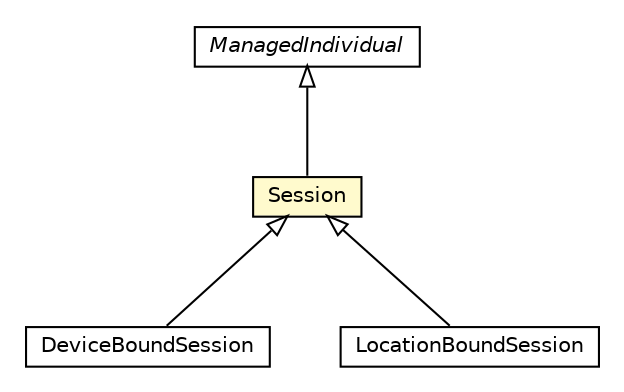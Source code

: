 #!/usr/local/bin/dot
#
# Class diagram 
# Generated by UMLGraph version R5_6-24-gf6e263 (http://www.umlgraph.org/)
#

digraph G {
	edge [fontname="Helvetica",fontsize=10,labelfontname="Helvetica",labelfontsize=10];
	node [fontname="Helvetica",fontsize=10,shape=plaintext];
	nodesep=0.25;
	ranksep=0.5;
	// org.universAAL.middleware.owl.ManagedIndividual
	c7671881 [label=<<table title="org.universAAL.middleware.owl.ManagedIndividual" border="0" cellborder="1" cellspacing="0" cellpadding="2" port="p" href="../../middleware/owl/ManagedIndividual.html">
		<tr><td><table border="0" cellspacing="0" cellpadding="1">
<tr><td align="center" balign="center"><font face="Helvetica-Oblique"> ManagedIndividual </font></td></tr>
		</table></td></tr>
		</table>>, URL="../../middleware/owl/ManagedIndividual.html", fontname="Helvetica", fontcolor="black", fontsize=10.0];
	// org.universAAL.ontology.security.DeviceBoundSession
	c7672937 [label=<<table title="org.universAAL.ontology.security.DeviceBoundSession" border="0" cellborder="1" cellspacing="0" cellpadding="2" port="p" href="./DeviceBoundSession.html">
		<tr><td><table border="0" cellspacing="0" cellpadding="1">
<tr><td align="center" balign="center"> DeviceBoundSession </td></tr>
		</table></td></tr>
		</table>>, URL="./DeviceBoundSession.html", fontname="Helvetica", fontcolor="black", fontsize=10.0];
	// org.universAAL.ontology.security.Session
	c7672939 [label=<<table title="org.universAAL.ontology.security.Session" border="0" cellborder="1" cellspacing="0" cellpadding="2" port="p" bgcolor="lemonChiffon" href="./Session.html">
		<tr><td><table border="0" cellspacing="0" cellpadding="1">
<tr><td align="center" balign="center"> Session </td></tr>
		</table></td></tr>
		</table>>, URL="./Session.html", fontname="Helvetica", fontcolor="black", fontsize=10.0];
	// org.universAAL.ontology.security.LocationBoundSession
	c7672944 [label=<<table title="org.universAAL.ontology.security.LocationBoundSession" border="0" cellborder="1" cellspacing="0" cellpadding="2" port="p" href="./LocationBoundSession.html">
		<tr><td><table border="0" cellspacing="0" cellpadding="1">
<tr><td align="center" balign="center"> LocationBoundSession </td></tr>
		</table></td></tr>
		</table>>, URL="./LocationBoundSession.html", fontname="Helvetica", fontcolor="black", fontsize=10.0];
	//org.universAAL.ontology.security.DeviceBoundSession extends org.universAAL.ontology.security.Session
	c7672939:p -> c7672937:p [dir=back,arrowtail=empty];
	//org.universAAL.ontology.security.Session extends org.universAAL.middleware.owl.ManagedIndividual
	c7671881:p -> c7672939:p [dir=back,arrowtail=empty];
	//org.universAAL.ontology.security.LocationBoundSession extends org.universAAL.ontology.security.Session
	c7672939:p -> c7672944:p [dir=back,arrowtail=empty];
}

